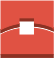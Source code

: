 <?xml version="1.0" encoding="UTF-8"?>
<dia:diagram xmlns:dia="http://www.lysator.liu.se/~alla/dia/">
  <dia:layer name="Fondo" visible="true" active="true">
    <dia:group>
      <dia:group>
        <dia:object type="Standard - Box" version="0" id="O0">
          <dia:attribute name="obj_pos">
            <dia:point val="2.088,2.075"/>
          </dia:attribute>
          <dia:attribute name="obj_bb">
            <dia:rectangle val="2.088,2.075;2.862,2.234"/>
          </dia:attribute>
          <dia:attribute name="elem_corner">
            <dia:point val="2.088,2.075"/>
          </dia:attribute>
          <dia:attribute name="elem_width">
            <dia:real val="0.774"/>
          </dia:attribute>
          <dia:attribute name="elem_height">
            <dia:real val="0.159"/>
          </dia:attribute>
          <dia:attribute name="border_width">
            <dia:real val="0"/>
          </dia:attribute>
          <dia:attribute name="border_color">
            <dia:color val="#8c3123"/>
          </dia:attribute>
          <dia:attribute name="inner_color">
            <dia:color val="#8c3123"/>
          </dia:attribute>
          <dia:attribute name="show_background">
            <dia:boolean val="true"/>
          </dia:attribute>
        </dia:object>
      </dia:group>
      <dia:group>
        <dia:object type="Standard - BezierLine" version="0" id="O1">
          <dia:attribute name="obj_pos">
            <dia:point val="3.798,2.567"/>
          </dia:attribute>
          <dia:attribute name="obj_bb">
            <dia:rectangle val="2.862,2.33;3.798,2.726"/>
          </dia:attribute>
          <dia:attribute name="bez_points">
            <dia:point val="3.798,2.567"/>
            <dia:point val="3.798,2.726"/>
            <dia:point val="3.798,2.567"/>
            <dia:point val="3.798,2.726"/>
            <dia:point val="3.569,2.621"/>
            <dia:point val="3.258,2.523"/>
            <dia:point val="2.862,2.489"/>
            <dia:point val="2.862,2.33"/>
            <dia:point val="2.862,2.489"/>
            <dia:point val="2.862,2.33"/>
            <dia:point val="3.258,2.364"/>
            <dia:point val="3.569,2.462"/>
            <dia:point val="3.798,2.567"/>
          </dia:attribute>
          <dia:attribute name="corner_types">
            <dia:enum val="0"/>
            <dia:enum val="0"/>
            <dia:enum val="0"/>
            <dia:enum val="0"/>
            <dia:enum val="0"/>
          </dia:attribute>
          <dia:attribute name="line_color">
            <dia:color val="#8c3123"/>
          </dia:attribute>
          <dia:attribute name="line_width">
            <dia:real val="0"/>
          </dia:attribute>
        </dia:object>
      </dia:group>
      <dia:object type="Standard - Beziergon" version="0" id="O2">
        <dia:attribute name="obj_pos">
          <dia:point val="3.798,2.567"/>
        </dia:attribute>
        <dia:attribute name="obj_bb">
          <dia:rectangle val="2.862,2.33;3.798,2.726"/>
        </dia:attribute>
        <dia:attribute name="bez_points">
          <dia:point val="3.798,2.567"/>
          <dia:point val="3.798,2.726"/>
          <dia:point val="3.798,2.567"/>
          <dia:point val="3.798,2.726"/>
          <dia:point val="3.569,2.621"/>
          <dia:point val="3.258,2.523"/>
          <dia:point val="2.862,2.489"/>
          <dia:point val="2.862,2.33"/>
          <dia:point val="2.862,2.489"/>
          <dia:point val="2.862,2.33"/>
          <dia:point val="3.258,2.364"/>
          <dia:point val="3.569,2.462"/>
        </dia:attribute>
        <dia:attribute name="corner_types">
          <dia:enum val="-1525258616"/>
          <dia:enum val="0"/>
          <dia:enum val="0"/>
          <dia:enum val="0"/>
          <dia:enum val="0"/>
        </dia:attribute>
        <dia:attribute name="line_color">
          <dia:color val="#8c3123"/>
        </dia:attribute>
        <dia:attribute name="line_width">
          <dia:real val="0"/>
        </dia:attribute>
        <dia:attribute name="inner_color">
          <dia:color val="#8c3123"/>
        </dia:attribute>
        <dia:attribute name="show_background">
          <dia:boolean val="true"/>
        </dia:attribute>
      </dia:object>
      <dia:group>
        <dia:object type="Standard - BezierLine" version="0" id="O3">
          <dia:attribute name="obj_pos">
            <dia:point val="2.088,2.355"/>
          </dia:attribute>
          <dia:attribute name="obj_bb">
            <dia:rectangle val="1.188,2.355;2.088,2.815"/>
          </dia:attribute>
          <dia:attribute name="bez_points">
            <dia:point val="2.088,2.355"/>
            <dia:point val="2.088,2.514"/>
            <dia:point val="2.088,2.355"/>
            <dia:point val="2.088,2.514"/>
            <dia:point val="1.714,2.575"/>
            <dia:point val="1.407,2.7"/>
            <dia:point val="1.188,2.815"/>
            <dia:point val="1.188,2.656"/>
            <dia:point val="1.188,2.815"/>
            <dia:point val="1.188,2.656"/>
            <dia:point val="1.407,2.541"/>
            <dia:point val="1.714,2.416"/>
            <dia:point val="2.088,2.355"/>
          </dia:attribute>
          <dia:attribute name="corner_types">
            <dia:enum val="0"/>
            <dia:enum val="0"/>
            <dia:enum val="0"/>
            <dia:enum val="0"/>
            <dia:enum val="0"/>
          </dia:attribute>
          <dia:attribute name="line_color">
            <dia:color val="#8c3123"/>
          </dia:attribute>
          <dia:attribute name="line_width">
            <dia:real val="0"/>
          </dia:attribute>
        </dia:object>
      </dia:group>
      <dia:object type="Standard - Beziergon" version="0" id="O4">
        <dia:attribute name="obj_pos">
          <dia:point val="2.088,2.355"/>
        </dia:attribute>
        <dia:attribute name="obj_bb">
          <dia:rectangle val="1.188,2.355;2.088,2.815"/>
        </dia:attribute>
        <dia:attribute name="bez_points">
          <dia:point val="2.088,2.355"/>
          <dia:point val="2.088,2.514"/>
          <dia:point val="2.088,2.355"/>
          <dia:point val="2.088,2.514"/>
          <dia:point val="1.714,2.575"/>
          <dia:point val="1.407,2.7"/>
          <dia:point val="1.188,2.815"/>
          <dia:point val="1.188,2.656"/>
          <dia:point val="1.188,2.815"/>
          <dia:point val="1.188,2.656"/>
          <dia:point val="1.407,2.541"/>
          <dia:point val="1.714,2.416"/>
        </dia:attribute>
        <dia:attribute name="corner_types">
          <dia:enum val="-1525258616"/>
          <dia:enum val="0"/>
          <dia:enum val="0"/>
          <dia:enum val="0"/>
          <dia:enum val="0"/>
        </dia:attribute>
        <dia:attribute name="line_color">
          <dia:color val="#8c3123"/>
        </dia:attribute>
        <dia:attribute name="line_width">
          <dia:real val="0"/>
        </dia:attribute>
        <dia:attribute name="inner_color">
          <dia:color val="#8c3123"/>
        </dia:attribute>
        <dia:attribute name="show_background">
          <dia:boolean val="true"/>
        </dia:attribute>
      </dia:object>
      <dia:group>
        <dia:object type="Standard - Beziergon" version="0" id="O5">
          <dia:attribute name="obj_pos">
            <dia:point val="3.798,1.234"/>
          </dia:attribute>
          <dia:attribute name="obj_bb">
            <dia:rectangle val="1.188,1.234;4.798,2.657"/>
          </dia:attribute>
          <dia:attribute name="bez_points">
            <dia:point val="3.798,1.234"/>
            <dia:point val="3.798,2.657"/>
            <dia:point val="3.798,1.234"/>
            <dia:point val="3.798,2.657"/>
            <dia:point val="3.798,2.567"/>
            <dia:point val="3.798,2.657"/>
            <dia:point val="3.798,2.567"/>
            <dia:point val="3.569,2.462"/>
            <dia:point val="3.258,2.364"/>
            <dia:point val="2.862,2.33"/>
            <dia:point val="2.862,2.075"/>
            <dia:point val="2.862,2.33"/>
            <dia:point val="2.862,2.075"/>
            <dia:point val="2.088,2.075"/>
            <dia:point val="2.862,2.075"/>
            <dia:point val="2.088,2.075"/>
            <dia:point val="2.088,2.355"/>
            <dia:point val="2.088,2.075"/>
            <dia:point val="2.088,2.355"/>
            <dia:point val="1.714,2.416"/>
            <dia:point val="1.407,2.541"/>
            <dia:point val="1.188,2.656"/>
            <dia:point val="1.188,1.234"/>
            <dia:point val="1.188,2.656"/>
            <dia:point val="1.188,1.234"/>
            <dia:point val="3.798,1.234"/>
            <dia:point val="1.188,1.234"/>
          </dia:attribute>
          <dia:attribute name="corner_types">
            <dia:enum val="-1525258600"/>
            <dia:enum val="0"/>
            <dia:enum val="0"/>
            <dia:enum val="0"/>
            <dia:enum val="0"/>
            <dia:enum val="0"/>
            <dia:enum val="0"/>
            <dia:enum val="0"/>
            <dia:enum val="0"/>
            <dia:enum val="0"/>
          </dia:attribute>
          <dia:attribute name="line_color">
            <dia:color val="#e05243"/>
          </dia:attribute>
          <dia:attribute name="line_width">
            <dia:real val="0"/>
          </dia:attribute>
          <dia:attribute name="inner_color">
            <dia:color val="#e05243"/>
          </dia:attribute>
          <dia:attribute name="show_background">
            <dia:boolean val="true"/>
          </dia:attribute>
        </dia:object>
      </dia:group>
      <dia:group>
        <dia:object type="Standard - Beziergon" version="0" id="O6">
          <dia:attribute name="obj_pos">
            <dia:point val="2.862,2.598"/>
          </dia:attribute>
          <dia:attribute name="obj_bb">
            <dia:rectangle val="1.188,1.598;3.798,3.916"/>
          </dia:attribute>
          <dia:attribute name="bez_points">
            <dia:point val="2.862,2.598"/>
            <dia:point val="3.254,2.633"/>
            <dia:point val="3.567,2.732"/>
            <dia:point val="3.798,2.838"/>
            <dia:point val="3.798,3.916"/>
            <dia:point val="3.798,2.838"/>
            <dia:point val="3.798,3.916"/>
            <dia:point val="1.188,3.916"/>
            <dia:point val="3.798,3.916"/>
            <dia:point val="1.188,3.916"/>
            <dia:point val="1.188,2.915"/>
            <dia:point val="1.188,3.916"/>
            <dia:point val="1.188,2.915"/>
            <dia:point val="1.404,2.801"/>
            <dia:point val="1.708,2.679"/>
            <dia:point val="2.088,2.619"/>
            <dia:point val="2.088,2.934"/>
            <dia:point val="2.088,2.619"/>
            <dia:point val="2.088,2.934"/>
            <dia:point val="2.862,2.934"/>
            <dia:point val="2.088,2.934"/>
            <dia:point val="2.862,2.934"/>
            <dia:point val="2.862,2.598"/>
            <dia:point val="2.862,2.934"/>
            <dia:point val="2.862,2.598"/>
            <dia:point val="2.862,2.598"/>
            <dia:point val="2.862,2.934"/>
          </dia:attribute>
          <dia:attribute name="corner_types">
            <dia:enum val="-1525258632"/>
            <dia:enum val="0"/>
            <dia:enum val="0"/>
            <dia:enum val="0"/>
            <dia:enum val="0"/>
            <dia:enum val="0"/>
            <dia:enum val="0"/>
            <dia:enum val="0"/>
            <dia:enum val="0"/>
            <dia:enum val="0"/>
          </dia:attribute>
          <dia:attribute name="line_color">
            <dia:color val="#e05243"/>
          </dia:attribute>
          <dia:attribute name="line_width">
            <dia:real val="0"/>
          </dia:attribute>
          <dia:attribute name="inner_color">
            <dia:color val="#e05243"/>
          </dia:attribute>
          <dia:attribute name="show_background">
            <dia:boolean val="true"/>
          </dia:attribute>
        </dia:object>
      </dia:group>
      <dia:group>
        <dia:object type="Standard - Box" version="0" id="O7">
          <dia:attribute name="obj_pos">
            <dia:point val="1.188,3.916"/>
          </dia:attribute>
          <dia:attribute name="obj_bb">
            <dia:rectangle val="1.188,3.916;3.798,4.074"/>
          </dia:attribute>
          <dia:attribute name="elem_corner">
            <dia:point val="1.188,3.916"/>
          </dia:attribute>
          <dia:attribute name="elem_width">
            <dia:real val="2.61"/>
          </dia:attribute>
          <dia:attribute name="elem_height">
            <dia:real val="0.159"/>
          </dia:attribute>
          <dia:attribute name="border_width">
            <dia:real val="0"/>
          </dia:attribute>
          <dia:attribute name="border_color">
            <dia:color val="#8c3123"/>
          </dia:attribute>
          <dia:attribute name="inner_color">
            <dia:color val="#8c3123"/>
          </dia:attribute>
          <dia:attribute name="show_background">
            <dia:boolean val="true"/>
          </dia:attribute>
        </dia:object>
      </dia:group>
    </dia:group>
  </dia:layer>
</dia:diagram>
